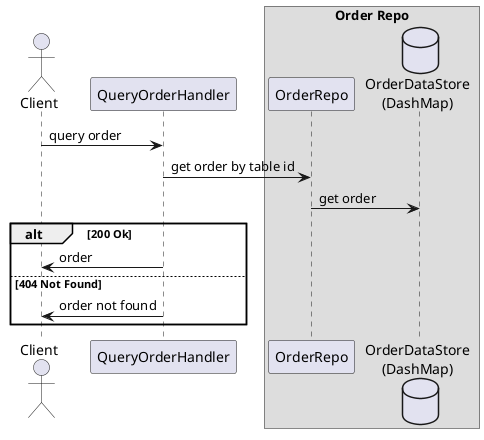 @startuml

actor Client as client
participant QueryOrderHandler as handler
box "Order Repo"
participant OrderRepo as repo
database "OrderDataStore\n(DashMap)" as db
end box

client -> handler : query order

handler -> repo: get order by table id
repo -> db: get order

alt 200 Ok
handler -> client: order

else 404 Not Found
handler -> client: order not found
end

@enduml
